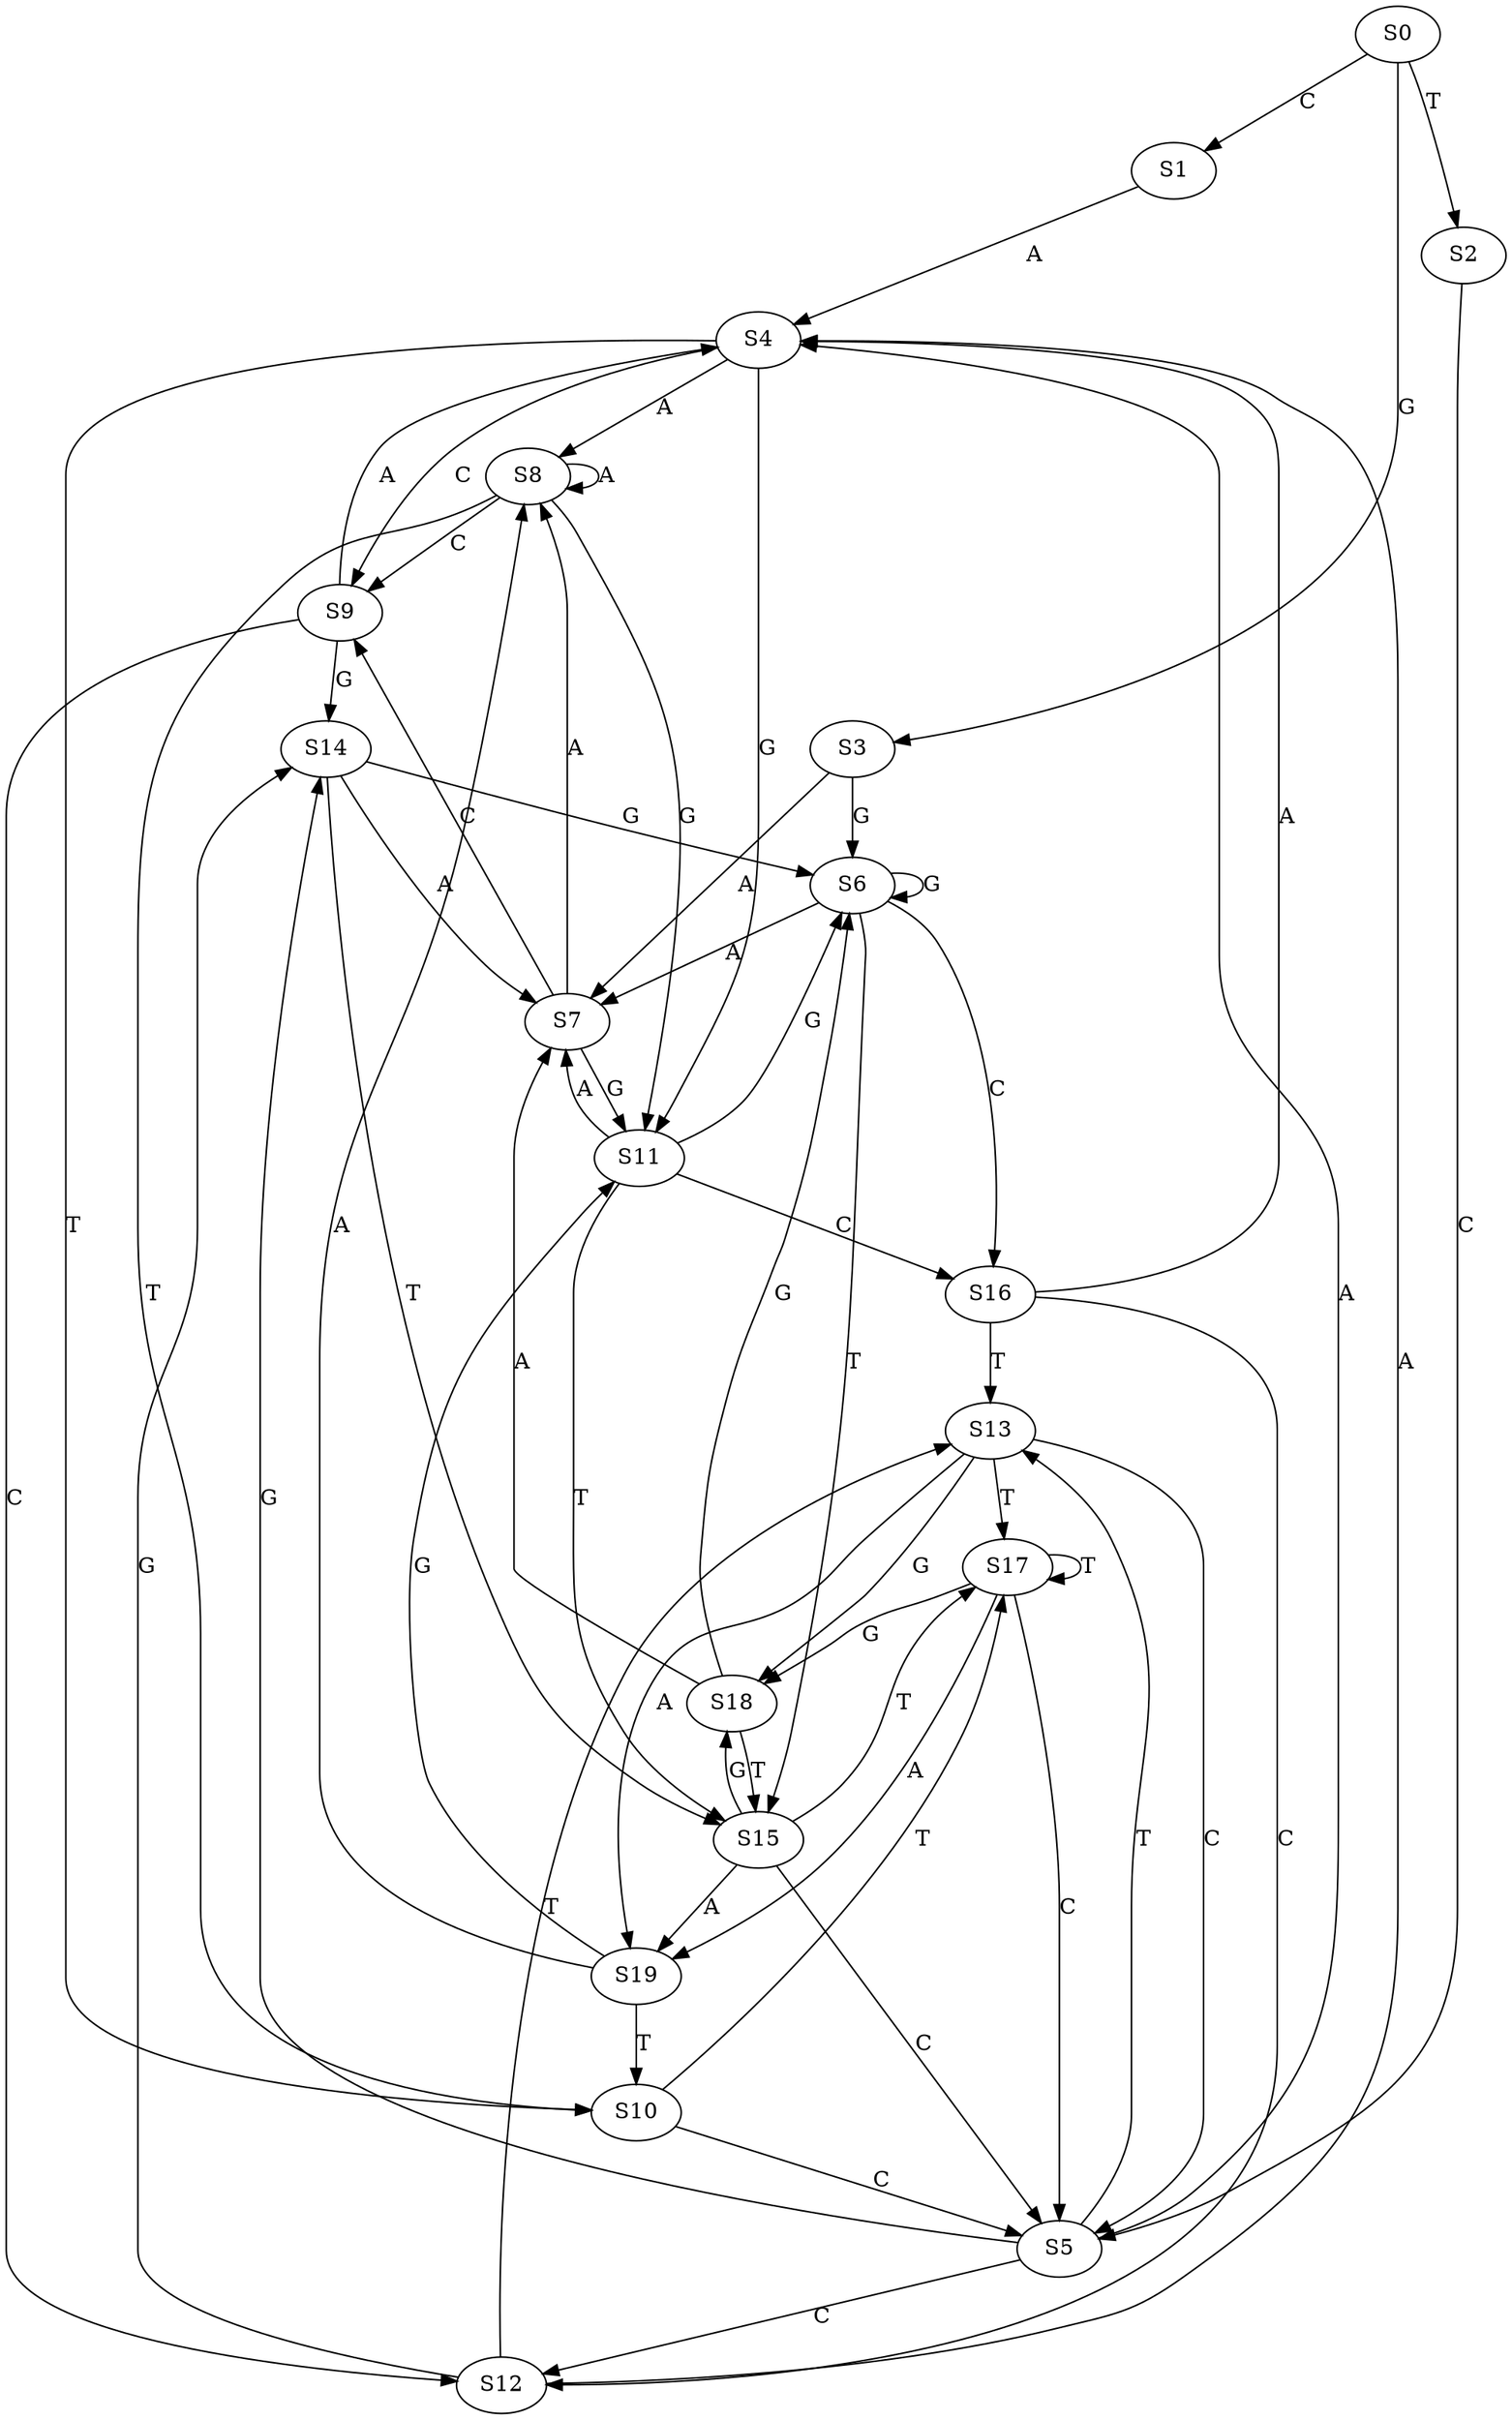 strict digraph  {
	S0 -> S1 [ label = C ];
	S0 -> S2 [ label = T ];
	S0 -> S3 [ label = G ];
	S1 -> S4 [ label = A ];
	S2 -> S5 [ label = C ];
	S3 -> S6 [ label = G ];
	S3 -> S7 [ label = A ];
	S4 -> S8 [ label = A ];
	S4 -> S9 [ label = C ];
	S4 -> S10 [ label = T ];
	S4 -> S11 [ label = G ];
	S5 -> S4 [ label = A ];
	S5 -> S12 [ label = C ];
	S5 -> S13 [ label = T ];
	S5 -> S14 [ label = G ];
	S6 -> S15 [ label = T ];
	S6 -> S6 [ label = G ];
	S6 -> S7 [ label = A ];
	S6 -> S16 [ label = C ];
	S7 -> S11 [ label = G ];
	S7 -> S9 [ label = C ];
	S7 -> S8 [ label = A ];
	S8 -> S11 [ label = G ];
	S8 -> S9 [ label = C ];
	S8 -> S8 [ label = A ];
	S8 -> S10 [ label = T ];
	S9 -> S12 [ label = C ];
	S9 -> S4 [ label = A ];
	S9 -> S14 [ label = G ];
	S10 -> S17 [ label = T ];
	S10 -> S5 [ label = C ];
	S11 -> S15 [ label = T ];
	S11 -> S16 [ label = C ];
	S11 -> S6 [ label = G ];
	S11 -> S7 [ label = A ];
	S12 -> S4 [ label = A ];
	S12 -> S13 [ label = T ];
	S12 -> S14 [ label = G ];
	S13 -> S18 [ label = G ];
	S13 -> S17 [ label = T ];
	S13 -> S5 [ label = C ];
	S13 -> S19 [ label = A ];
	S14 -> S6 [ label = G ];
	S14 -> S7 [ label = A ];
	S14 -> S15 [ label = T ];
	S15 -> S19 [ label = A ];
	S15 -> S5 [ label = C ];
	S15 -> S17 [ label = T ];
	S15 -> S18 [ label = G ];
	S16 -> S12 [ label = C ];
	S16 -> S4 [ label = A ];
	S16 -> S13 [ label = T ];
	S17 -> S5 [ label = C ];
	S17 -> S18 [ label = G ];
	S17 -> S19 [ label = A ];
	S17 -> S17 [ label = T ];
	S18 -> S6 [ label = G ];
	S18 -> S15 [ label = T ];
	S18 -> S7 [ label = A ];
	S19 -> S11 [ label = G ];
	S19 -> S8 [ label = A ];
	S19 -> S10 [ label = T ];
}
